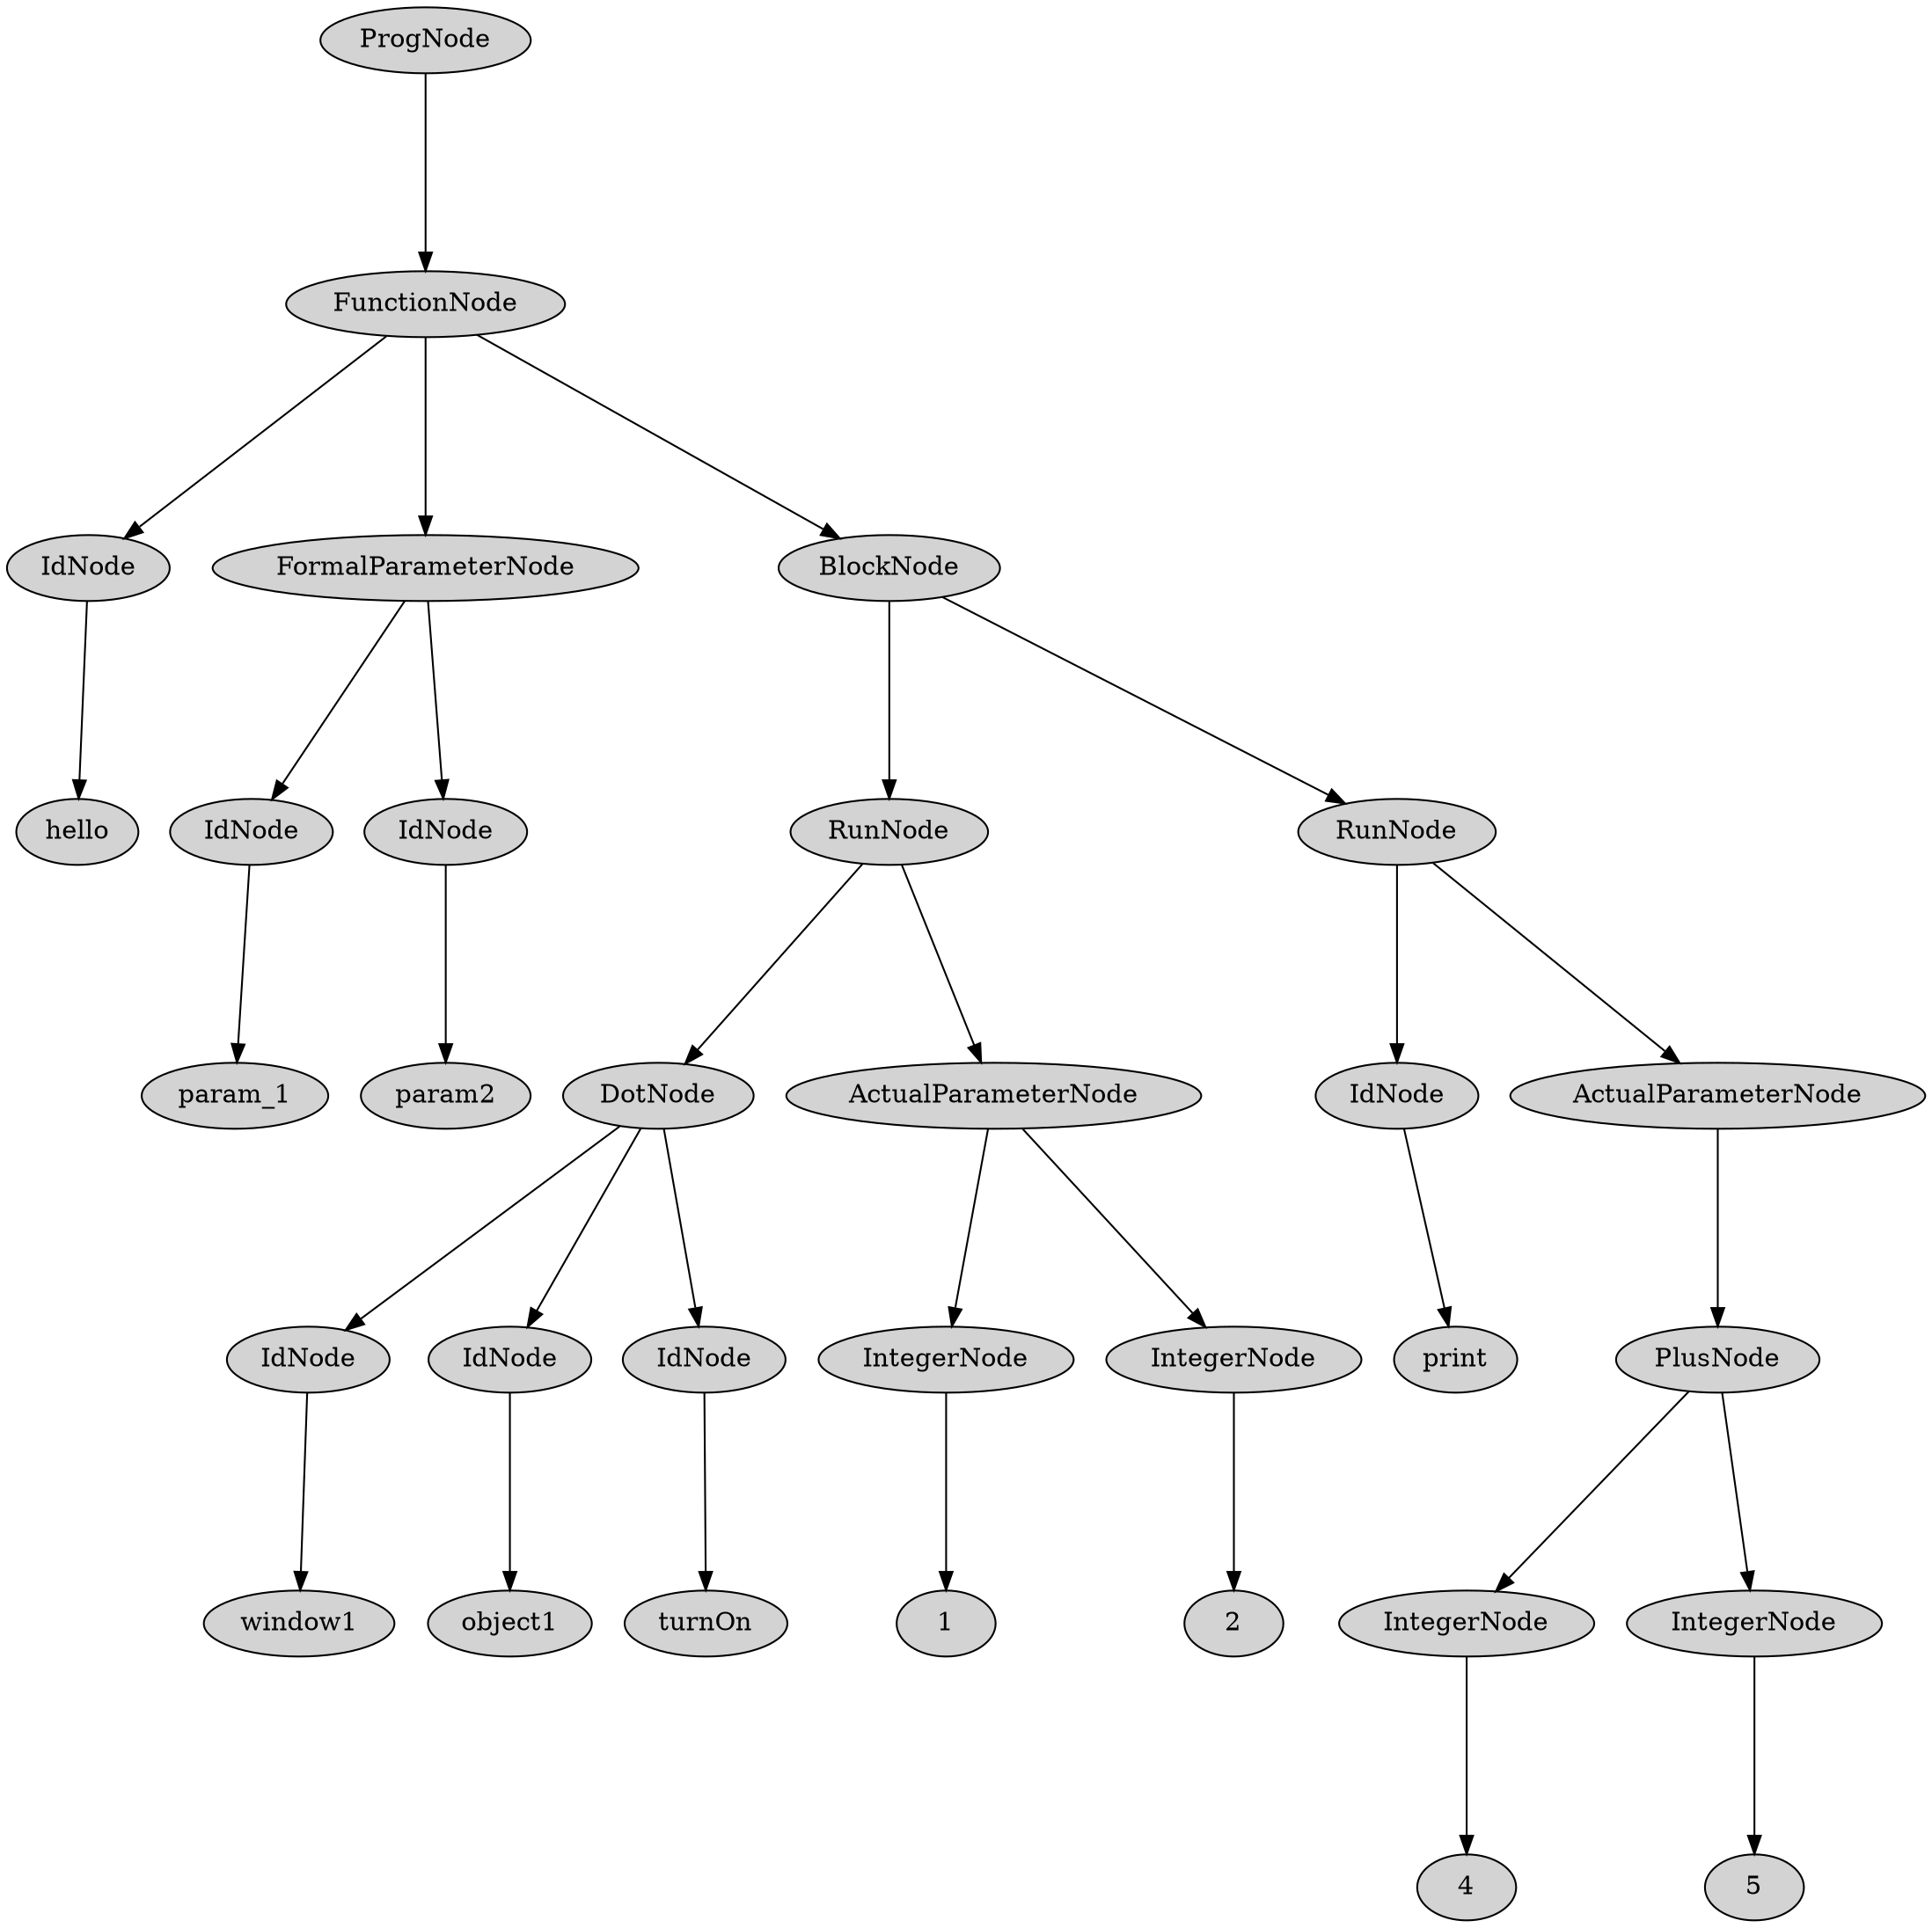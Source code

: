 digraph G {
	graph [ranksep=1.5 ratio=fill]
	node [style=filled]
	overlap=false
	4453226 [label=ProgNode]
	2620814 [label=FunctionNode]
	4453226 -> 2620814
	1835991 [label=IdNode]
	2620814 -> 1835991
	1614594 [label=hello]
	1835991 -> 1614594
	7948539 [label=FormalParameterNode]
	2620814 -> 7948539
	4013415 [label=IdNode]
	7948539 -> 4013415
	8932300 [label=param_1]
	4013415 -> 8932300
	2792147 [label=IdNode]
	7948539 -> 2792147
	6460580 [label=param2]
	2792147 -> 6460580
	8778379 [label=BlockNode]
	2620814 -> 8778379
	4814859 [label=RunNode]
	8778379 -> 4814859
	9137829 [label=DotNode]
	4814859 -> 9137829
	7250695 [label=IdNode]
	9137829 -> 7250695
	7508261 [label=window1]
	7250695 -> 7508261
	9879068 [label=IdNode]
	9137829 -> 9879068
	2593318 [label=object1]
	9879068 -> 2593318
	1069447 [label=IdNode]
	9137829 -> 1069447
	4126567 [label=turnOn]
	1069447 -> 4126567
	5323999 [label=ActualParameterNode]
	4814859 -> 5323999
	766867 [label=IntegerNode]
	5323999 -> 766867
	9552241 [label=1]
	766867 -> 9552241
	9248544 [label=IntegerNode]
	5323999 -> 9248544
	845792 [label=2]
	9248544 -> 845792
	6592121 [label=RunNode]
	8778379 -> 6592121
	8220224 [label=IdNode]
	6592121 -> 8220224
	4462482 [label=print]
	8220224 -> 4462482
	5637851 [label=ActualParameterNode]
	6592121 -> 5637851
	4916158 [label=PlusNode]
	5637851 -> 4916158
	7307797 [label=IntegerNode]
	4916158 -> 7307797
	2172085 [label=4]
	7307797 -> 2172085
	1736962 [label=IntegerNode]
	4916158 -> 1736962
	7001975 [label=5]
	1736962 -> 7001975
}
